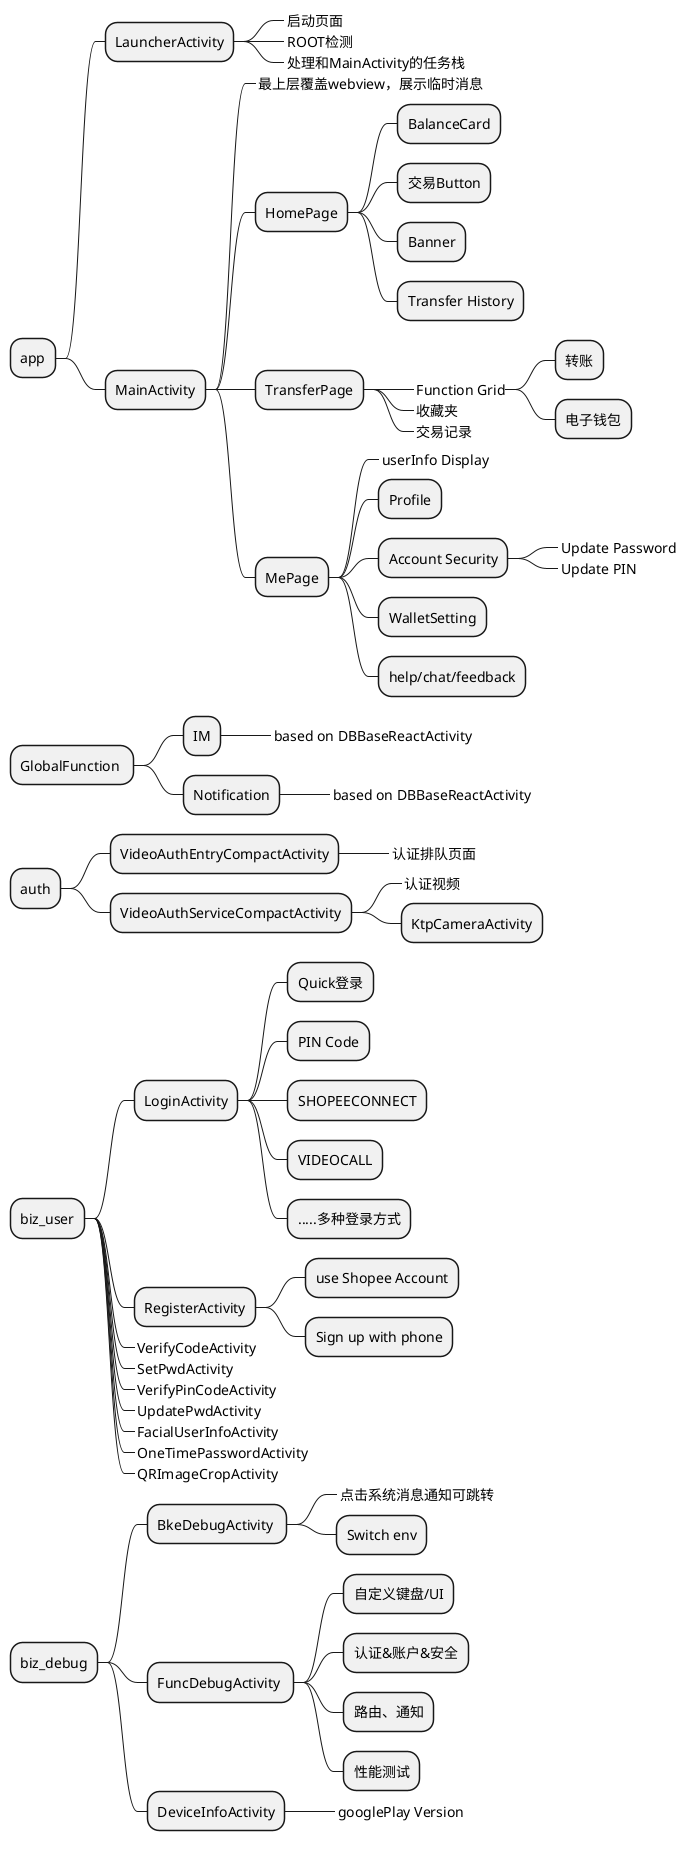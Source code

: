 @startmindmap
* app
** LauncherActivity
***_ 启动页面
***_ ROOT检测
***_ 处理和MainActivity的任务栈

** MainActivity
***_ 最上层覆盖webview，展示临时消息
*** HomePage
**** BalanceCard
**** 交易Button
**** Banner
**** Transfer History

*** TransferPage
****_ Function Grid
***** 转账
***** 电子钱包
****_ 收藏夹
****_ 交易记录



*** MePage
****_ userInfo Display
**** Profile
**** Account Security
*****_ Update Password
*****_ Update PIN
**** WalletSetting
**** help/chat/feedback


* GlobalFunction 
** IM
***_ based on DBBaseReactActivity
** Notification
***_ based on DBBaseReactActivity


* auth
** VideoAuthEntryCompactActivity
***_ 认证排队页面
** VideoAuthServiceCompactActivity
***_ 认证视频
*** KtpCameraActivity



* biz_user
** LoginActivity
*** Quick登录
*** PIN Code
*** SHOPEECONNECT
*** VIDEOCALL
*** .....多种登录方式

** RegisterActivity
*** use Shopee Account
*** Sign up with phone

**_ VerifyCodeActivity
**_ SetPwdActivity
**_ VerifyPinCodeActivity
**_ UpdatePwdActivity
**_ FacialUserInfoActivity
**_ OneTimePasswordActivity
**_ QRImageCropActivity


* biz_debug
** BkeDebugActivity 
***_ 点击系统消息通知可跳转
*** Switch env


** FuncDebugActivity 
*** 自定义键盘/UI
*** 认证&账户&安全
*** 路由、通知
*** 性能测试


** DeviceInfoActivity
***_ googlePlay Version



@endmindmap
